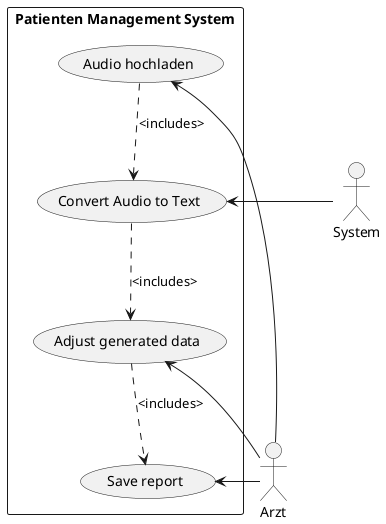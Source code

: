 @startuml
actor Arzt
actor System

rectangle "Patienten Management System" as pms{
    (Audio hochladen) as upload
    (Convert Audio to Text) as convert
    (Adjust generated data) as adjust
    (Save report) as save

    upload ..> convert: <includes>
    convert ..> adjust: <includes>
    adjust ..> save: <includes>
}

Arzt -left-> upload
Arzt -left-> adjust
Arzt -left-> save

System -right-> convert


@enduml